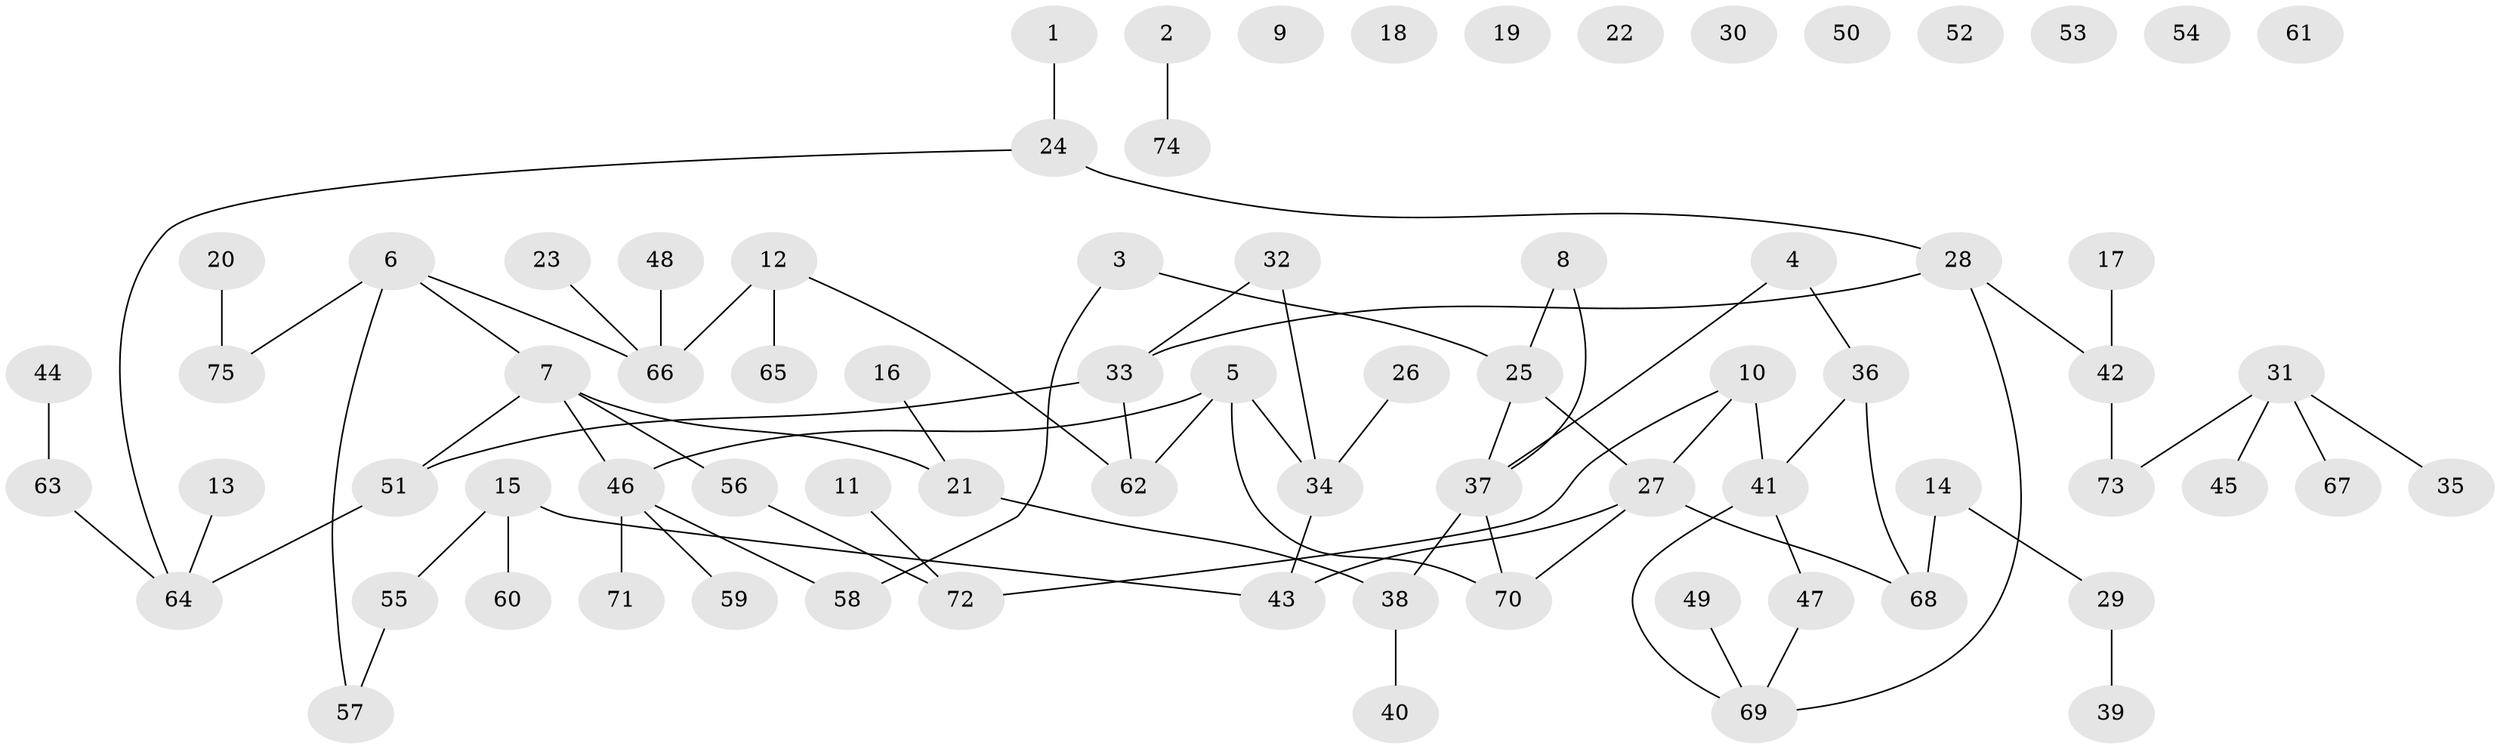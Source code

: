 // coarse degree distribution, {2: 0.05660377358490566, 1: 0.3584905660377358, 3: 0.20754716981132076, 5: 0.03773584905660377, 4: 0.09433962264150944, 8: 0.018867924528301886, 0: 0.18867924528301888, 6: 0.03773584905660377}
// Generated by graph-tools (version 1.1) at 2025/23/03/03/25 07:23:28]
// undirected, 75 vertices, 78 edges
graph export_dot {
graph [start="1"]
  node [color=gray90,style=filled];
  1;
  2;
  3;
  4;
  5;
  6;
  7;
  8;
  9;
  10;
  11;
  12;
  13;
  14;
  15;
  16;
  17;
  18;
  19;
  20;
  21;
  22;
  23;
  24;
  25;
  26;
  27;
  28;
  29;
  30;
  31;
  32;
  33;
  34;
  35;
  36;
  37;
  38;
  39;
  40;
  41;
  42;
  43;
  44;
  45;
  46;
  47;
  48;
  49;
  50;
  51;
  52;
  53;
  54;
  55;
  56;
  57;
  58;
  59;
  60;
  61;
  62;
  63;
  64;
  65;
  66;
  67;
  68;
  69;
  70;
  71;
  72;
  73;
  74;
  75;
  1 -- 24;
  2 -- 74;
  3 -- 25;
  3 -- 58;
  4 -- 36;
  4 -- 37;
  5 -- 34;
  5 -- 46;
  5 -- 62;
  5 -- 70;
  6 -- 7;
  6 -- 57;
  6 -- 66;
  6 -- 75;
  7 -- 21;
  7 -- 46;
  7 -- 51;
  7 -- 56;
  8 -- 25;
  8 -- 37;
  10 -- 27;
  10 -- 41;
  10 -- 72;
  11 -- 72;
  12 -- 62;
  12 -- 65;
  12 -- 66;
  13 -- 64;
  14 -- 29;
  14 -- 68;
  15 -- 43;
  15 -- 55;
  15 -- 60;
  16 -- 21;
  17 -- 42;
  20 -- 75;
  21 -- 38;
  23 -- 66;
  24 -- 28;
  24 -- 64;
  25 -- 27;
  25 -- 37;
  26 -- 34;
  27 -- 43;
  27 -- 68;
  27 -- 70;
  28 -- 33;
  28 -- 42;
  28 -- 69;
  29 -- 39;
  31 -- 35;
  31 -- 45;
  31 -- 67;
  31 -- 73;
  32 -- 33;
  32 -- 34;
  33 -- 51;
  33 -- 62;
  34 -- 43;
  36 -- 41;
  36 -- 68;
  37 -- 38;
  37 -- 70;
  38 -- 40;
  41 -- 47;
  41 -- 69;
  42 -- 73;
  44 -- 63;
  46 -- 58;
  46 -- 59;
  46 -- 71;
  47 -- 69;
  48 -- 66;
  49 -- 69;
  51 -- 64;
  55 -- 57;
  56 -- 72;
  63 -- 64;
}
